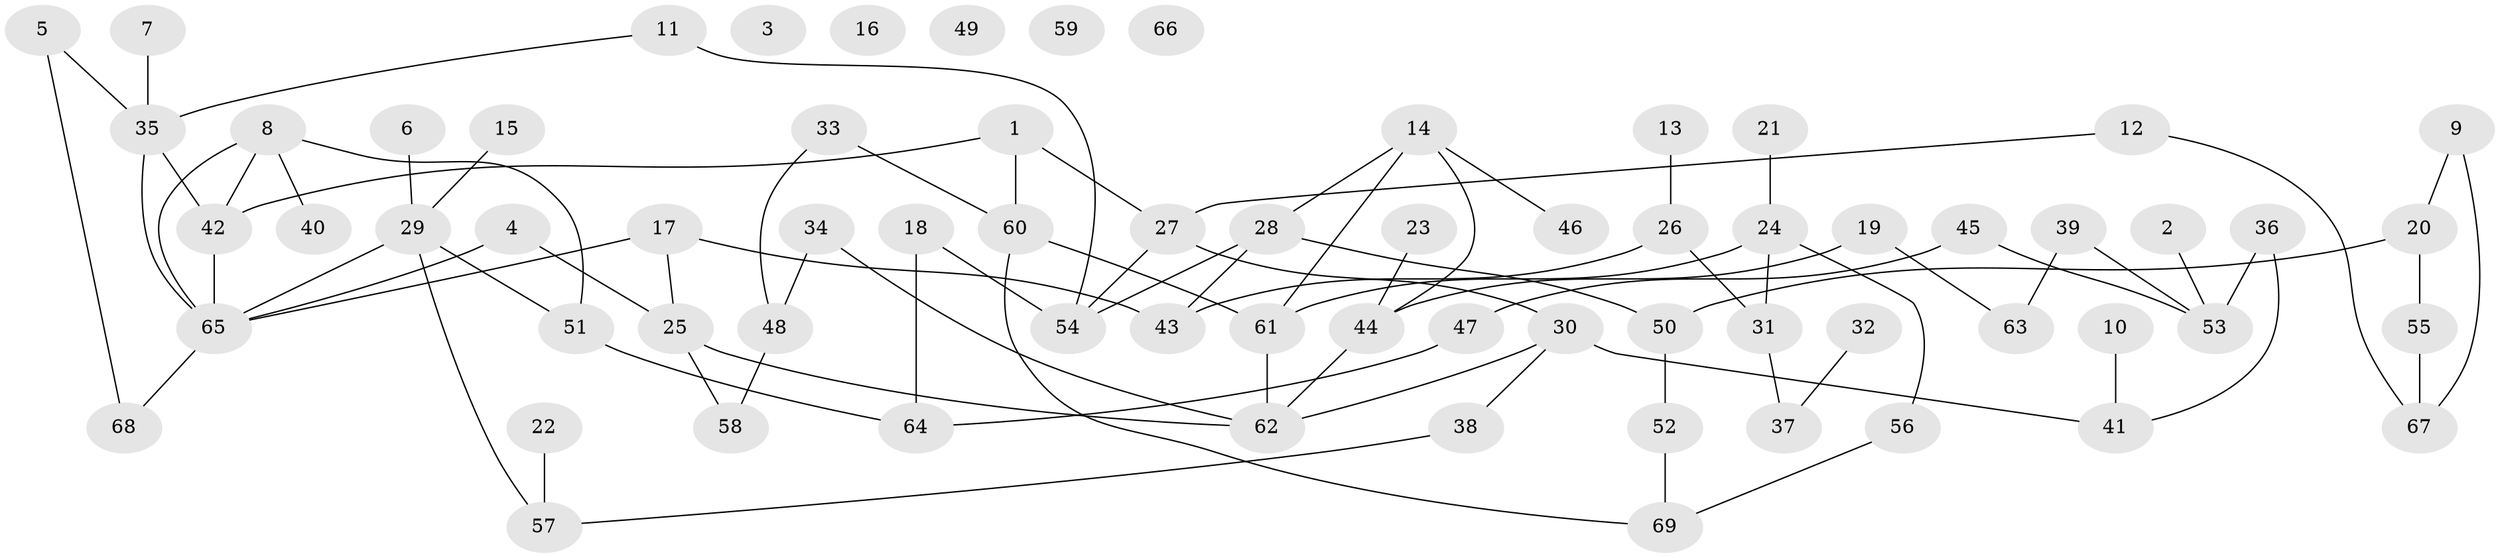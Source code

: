 // coarse degree distribution, {11: 0.02857142857142857, 1: 0.17142857142857143, 0: 0.14285714285714285, 4: 0.11428571428571428, 3: 0.2571428571428571, 5: 0.11428571428571428, 2: 0.17142857142857143}
// Generated by graph-tools (version 1.1) at 2025/16/03/04/25 18:16:28]
// undirected, 69 vertices, 85 edges
graph export_dot {
graph [start="1"]
  node [color=gray90,style=filled];
  1;
  2;
  3;
  4;
  5;
  6;
  7;
  8;
  9;
  10;
  11;
  12;
  13;
  14;
  15;
  16;
  17;
  18;
  19;
  20;
  21;
  22;
  23;
  24;
  25;
  26;
  27;
  28;
  29;
  30;
  31;
  32;
  33;
  34;
  35;
  36;
  37;
  38;
  39;
  40;
  41;
  42;
  43;
  44;
  45;
  46;
  47;
  48;
  49;
  50;
  51;
  52;
  53;
  54;
  55;
  56;
  57;
  58;
  59;
  60;
  61;
  62;
  63;
  64;
  65;
  66;
  67;
  68;
  69;
  1 -- 27;
  1 -- 42;
  1 -- 60;
  2 -- 53;
  4 -- 25;
  4 -- 65;
  5 -- 35;
  5 -- 68;
  6 -- 29;
  7 -- 35;
  8 -- 40;
  8 -- 42;
  8 -- 51;
  8 -- 65;
  9 -- 20;
  9 -- 67;
  10 -- 41;
  11 -- 35;
  11 -- 54;
  12 -- 27;
  12 -- 67;
  13 -- 26;
  14 -- 28;
  14 -- 44;
  14 -- 46;
  14 -- 61;
  15 -- 29;
  17 -- 25;
  17 -- 43;
  17 -- 65;
  18 -- 54;
  18 -- 64;
  19 -- 44;
  19 -- 63;
  20 -- 50;
  20 -- 55;
  21 -- 24;
  22 -- 57;
  23 -- 44;
  24 -- 31;
  24 -- 56;
  24 -- 61;
  25 -- 58;
  25 -- 62;
  26 -- 31;
  26 -- 43;
  27 -- 30;
  27 -- 54;
  28 -- 43;
  28 -- 50;
  28 -- 54;
  29 -- 51;
  29 -- 57;
  29 -- 65;
  30 -- 38;
  30 -- 41;
  30 -- 62;
  31 -- 37;
  32 -- 37;
  33 -- 48;
  33 -- 60;
  34 -- 48;
  34 -- 62;
  35 -- 42;
  35 -- 65;
  36 -- 41;
  36 -- 53;
  38 -- 57;
  39 -- 53;
  39 -- 63;
  42 -- 65;
  44 -- 62;
  45 -- 47;
  45 -- 53;
  47 -- 64;
  48 -- 58;
  50 -- 52;
  51 -- 64;
  52 -- 69;
  55 -- 67;
  56 -- 69;
  60 -- 61;
  60 -- 69;
  61 -- 62;
  65 -- 68;
}
